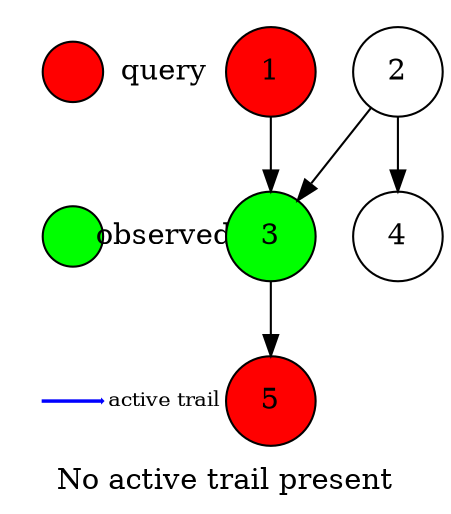digraph mentions {
node[shape=circle,fixedsize=true,width=0.6]
	subgraph cluster_0 {	style=invis	b1 [shape=circle,label="query",style="filled",color=white,fixedsize=true,width=0.3];	a1 [shape=circle,label="",style=filled,fillcolor=red,width=0.4];	a1->b1[constraint=false,style=invis];	}	subgraph cluster_1 {		style=invis		b2 [shape=circle,label="observed",style="filled",color=white,fixedsize=true,width=0.3];		a2 [shape=circle,label="",style=filled,fillcolor=green,width=0.4];		a2->b2[constraint=false,style=invis];	}	subgraph cluster_2 {		style=invis		b3 [shape=circle,label="active trail",style="filled",color=white,fixedsize=true,width=0.3,fontsize=10];		a3 [shape=rarrow,label="",color=blue,width=0.4,height=0.0];		a3->b3[constraint=false,style=invis];	}	a1->a2[style=invis];	a2->a3[style=invis];	"1"[shape=circle, style=filled, fillcolor=red]
"5"[shape=circle, style=filled, fillcolor=red]
"3"[shape=circle, style=filled, fillcolor=green]
label="No active trail present
";"1"->"3" 
"2"->"3" 
"2"->"4" 
"3"->"5" 
}